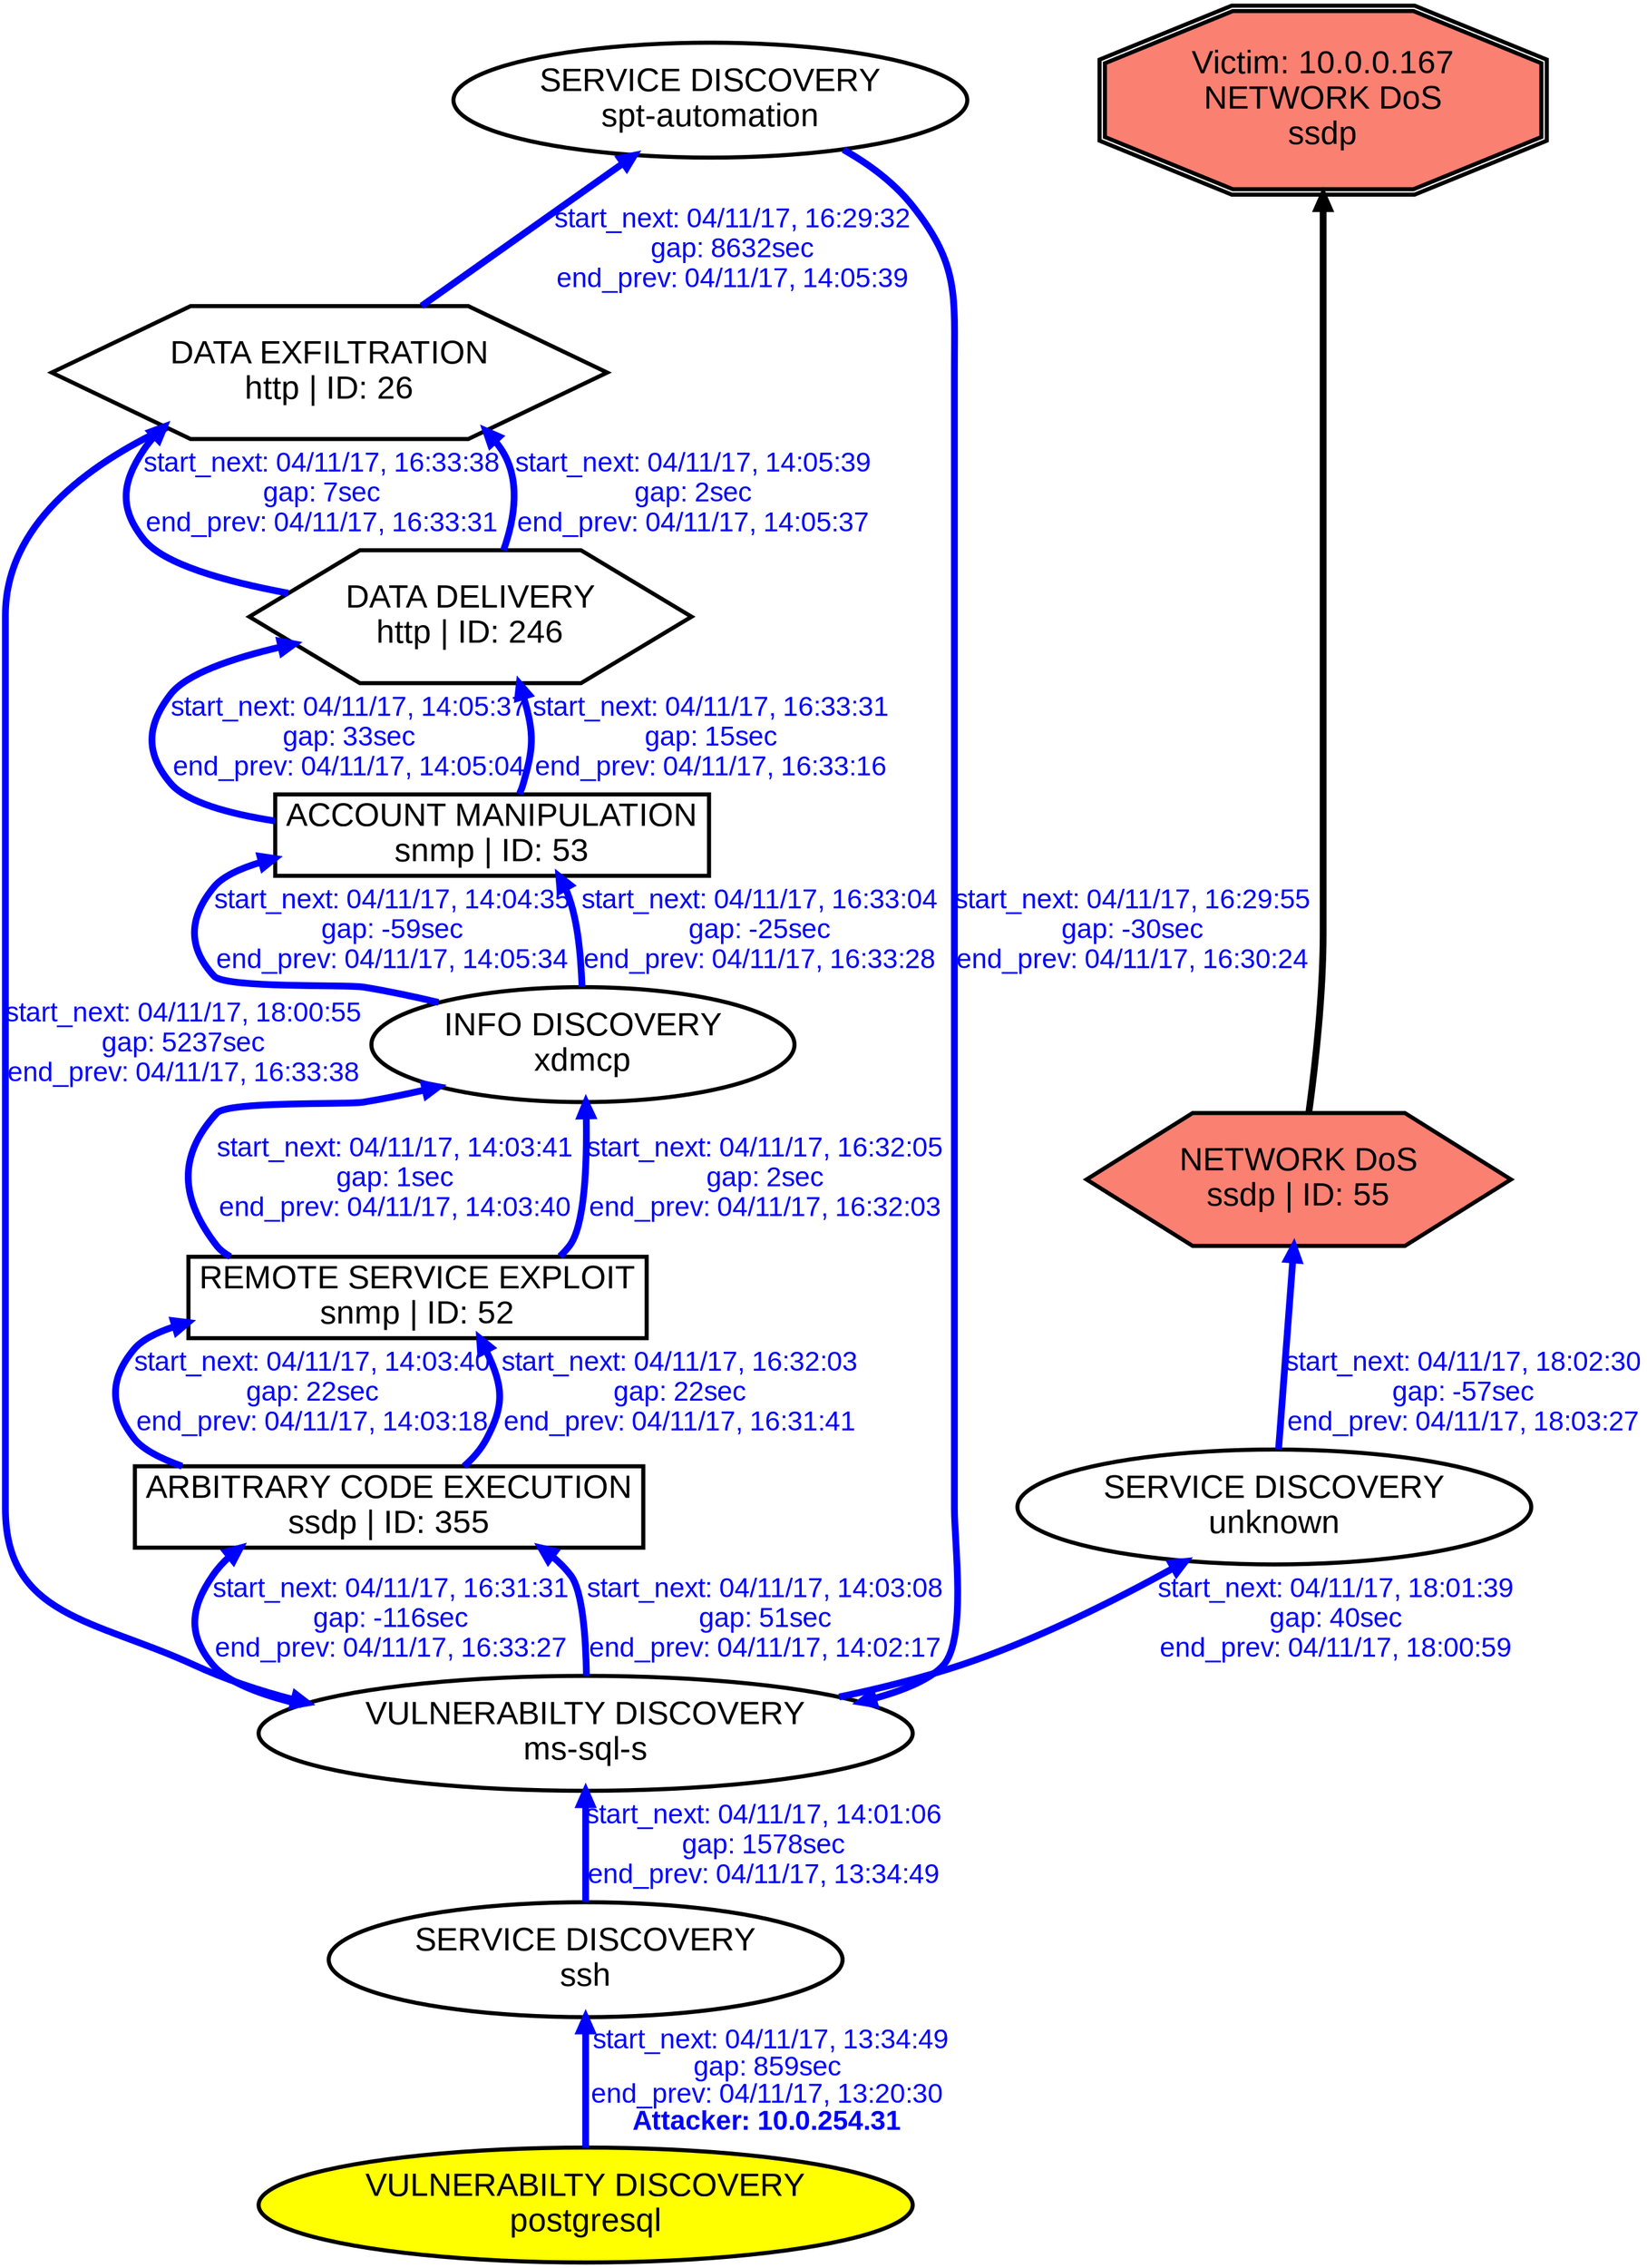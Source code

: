digraph NETWORKDOSssdp {
rankdir="BT"; 
 graph [ nodesep="0.1", ranksep="0.02"] 
 node [ fontname=Arial, fontsize=24,penwidth=3]; 
 edge [ fontname=Arial, fontsize=20,penwidth=5 ];
"Victim: 10.0.0.167
NETWORK DoS
ssdp" [shape=doubleoctagon, style=filled, fillcolor=salmon];
{ rank = max; "Victim: 10.0.0.167
NETWORK DoS
ssdp"}
"NETWORK DoS
ssdp | ID: 55" -> "Victim: 10.0.0.167
NETWORK DoS
ssdp"
"NETWORK DoS
ssdp | ID: 55" [style=filled, fillcolor= salmon]
{ rank=same; "NETWORK DoS
ssdp | ID: 55"}
"VULNERABILTY DISCOVERY
postgresql" [style=filled, fillcolor= yellow]
"VULNERABILTY DISCOVERY
postgresql" -> "SERVICE DISCOVERY
ssh" [ color=blue] [label=<<font color="blue"> start_next: 04/11/17, 13:34:49<br/>gap: 859sec<br/>end_prev: 04/11/17, 13:20:30</font><br/><font color="blue"><b>Attacker: 10.0.254.31</b></font>>]
"SERVICE DISCOVERY
ssh" -> "VULNERABILTY DISCOVERY
ms-sql-s" [ label="start_next: 04/11/17, 14:01:06
gap: 1578sec
end_prev: 04/11/17, 13:34:49"][ fontcolor="blue" color=blue]
"VULNERABILTY DISCOVERY
ms-sql-s" -> "ARBITRARY CODE EXECUTION
ssdp | ID: 355" [ label="start_next: 04/11/17, 14:03:08
gap: 51sec
end_prev: 04/11/17, 14:02:17"][ fontcolor="blue" color=blue]
"ARBITRARY CODE EXECUTION
ssdp | ID: 355" -> "REMOTE SERVICE EXPLOIT
snmp | ID: 52" [ label="start_next: 04/11/17, 14:03:40
gap: 22sec
end_prev: 04/11/17, 14:03:18"][ fontcolor="blue" color=blue]
"REMOTE SERVICE EXPLOIT
snmp | ID: 52" -> "INFO DISCOVERY
xdmcp" [ label="start_next: 04/11/17, 14:03:41
gap: 1sec
end_prev: 04/11/17, 14:03:40"][ fontcolor="blue" color=blue]
"INFO DISCOVERY
xdmcp" -> "ACCOUNT MANIPULATION
snmp | ID: 53" [ label="start_next: 04/11/17, 14:04:35
gap: -59sec
end_prev: 04/11/17, 14:05:34"][ fontcolor="blue" color=blue]
"ACCOUNT MANIPULATION
snmp | ID: 53" -> "DATA DELIVERY
http | ID: 246" [ label="start_next: 04/11/17, 14:05:37
gap: 33sec
end_prev: 04/11/17, 14:05:04"][ fontcolor="blue" color=blue]
"DATA DELIVERY
http | ID: 246" -> "DATA EXFILTRATION
http | ID: 26" [ label="start_next: 04/11/17, 14:05:39
gap: 2sec
end_prev: 04/11/17, 14:05:37"][ fontcolor="blue" color=blue]
"DATA EXFILTRATION
http | ID: 26" -> "SERVICE DISCOVERY
spt-automation" [ label="start_next: 04/11/17, 16:29:32
gap: 8632sec
end_prev: 04/11/17, 14:05:39"][ fontcolor="blue" color=blue]
"SERVICE DISCOVERY
spt-automation" -> "VULNERABILTY DISCOVERY
ms-sql-s" [ label="start_next: 04/11/17, 16:29:55
gap: -30sec
end_prev: 04/11/17, 16:30:24"][ fontcolor="blue" color=blue]
"VULNERABILTY DISCOVERY
ms-sql-s" -> "ARBITRARY CODE EXECUTION
ssdp | ID: 355" [ label="start_next: 04/11/17, 16:31:31
gap: -116sec
end_prev: 04/11/17, 16:33:27"][ fontcolor="blue" color=blue]
"ARBITRARY CODE EXECUTION
ssdp | ID: 355" -> "REMOTE SERVICE EXPLOIT
snmp | ID: 52" [ label="start_next: 04/11/17, 16:32:03
gap: 22sec
end_prev: 04/11/17, 16:31:41"][ fontcolor="blue" color=blue]
"REMOTE SERVICE EXPLOIT
snmp | ID: 52" -> "INFO DISCOVERY
xdmcp" [ label="start_next: 04/11/17, 16:32:05
gap: 2sec
end_prev: 04/11/17, 16:32:03"][ fontcolor="blue" color=blue]
"INFO DISCOVERY
xdmcp" -> "ACCOUNT MANIPULATION
snmp | ID: 53" [ label="start_next: 04/11/17, 16:33:04
gap: -25sec
end_prev: 04/11/17, 16:33:28"][ fontcolor="blue" color=blue]
"ACCOUNT MANIPULATION
snmp | ID: 53" -> "DATA DELIVERY
http | ID: 246" [ label="start_next: 04/11/17, 16:33:31
gap: 15sec
end_prev: 04/11/17, 16:33:16"][ fontcolor="blue" color=blue]
"DATA DELIVERY
http | ID: 246" -> "DATA EXFILTRATION
http | ID: 26" [ label="start_next: 04/11/17, 16:33:38
gap: 7sec
end_prev: 04/11/17, 16:33:31"][ fontcolor="blue" color=blue]
"DATA EXFILTRATION
http | ID: 26" -> "VULNERABILTY DISCOVERY
ms-sql-s" [ label="start_next: 04/11/17, 18:00:55
gap: 5237sec
end_prev: 04/11/17, 16:33:38"][ fontcolor="blue" color=blue]
"VULNERABILTY DISCOVERY
ms-sql-s" -> "SERVICE DISCOVERY
unknown" [ label="start_next: 04/11/17, 18:01:39
gap: 40sec
end_prev: 04/11/17, 18:00:59"][ fontcolor="blue" color=blue]
"SERVICE DISCOVERY
unknown" -> "NETWORK DoS
ssdp | ID: 55" [ label="start_next: 04/11/17, 18:02:30
gap: -57sec
end_prev: 04/11/17, 18:03:27"][ fontcolor="blue" color=blue]
"VULNERABILTY DISCOVERY
postgresql" [shape=oval]
"VULNERABILTY DISCOVERY
postgresql" [tooltip="ET POLICY Suspicious inbound to Oracle SQL port 1521
ET POLICY Suspicious inbound to PostgreSQL port 5432"]
"SERVICE DISCOVERY
ssh" [shape=oval]
"SERVICE DISCOVERY
ssh" [tooltip="ET SCAN Potential SSH Scan"]
"VULNERABILTY DISCOVERY
ms-sql-s" [shape=oval]
"VULNERABILTY DISCOVERY
ms-sql-s" [tooltip="ET POLICY Suspicious inbound to mySQL port 3306
ET POLICY Suspicious inbound to mSQL port 4333
ET POLICY Suspicious inbound to MSSQL port 1433
ET POLICY Suspicious inbound to Oracle SQL port 1521
ET SCAN Nessus User Agent
ET POLICY Suspicious inbound to PostgreSQL port 5432"]
"ARBITRARY CODE EXECUTION
ssdp | ID: 355" [shape=box]
"ARBITRARY CODE EXECUTION
ssdp | ID: 355" [tooltip="GPL MISC UPnP malformed advertisement"]
"REMOTE SERVICE EXPLOIT
snmp | ID: 52" [shape=box]
"REMOTE SERVICE EXPLOIT
snmp | ID: 52" [tooltip="ET SNMP Samsung Printer SNMP Hardcode RW Community String"]
"INFO DISCOVERY
xdmcp" [shape=oval]
"INFO DISCOVERY
xdmcp" [tooltip="GPL WEB_SERVER mod_gzip_status access
GPL RPC xdmcp info query"]
"ACCOUNT MANIPULATION
snmp | ID: 53" [shape=box]
"ACCOUNT MANIPULATION
snmp | ID: 53" [tooltip="GPL SNMP private access udp
GPL SNMP public access udp"]
"DATA DELIVERY
http | ID: 246" [shape=hexagon]
"DATA DELIVERY
http | ID: 246" [tooltip="GPL WEB_SERVER perl post attempt"]
"DATA EXFILTRATION
http | ID: 26" [shape=hexagon]
"DATA EXFILTRATION
http | ID: 26" [tooltip="ET WEB_SPECIFIC_APPS PHP-CGI query string parameter vulnerability"]
"SERVICE DISCOVERY
spt-automation" [shape=oval]
"SERVICE DISCOVERY
spt-automation" [tooltip="ET SCAN Potential VNC Scan 5800-5820
ET SCAN Potential SSH Scan"]
"SERVICE DISCOVERY
unknown" [shape=oval]
"SERVICE DISCOVERY
unknown" [tooltip="ET SCAN Potential SSH Scan
ET SCAN Potential VNC Scan 5900-5920"]
"NETWORK DoS
ssdp | ID: 55" [shape=hexagon]
"NETWORK DoS
ssdp | ID: 55" [tooltip="ET DOS Possible SSDP Amplification Scan in Progress"]
}
